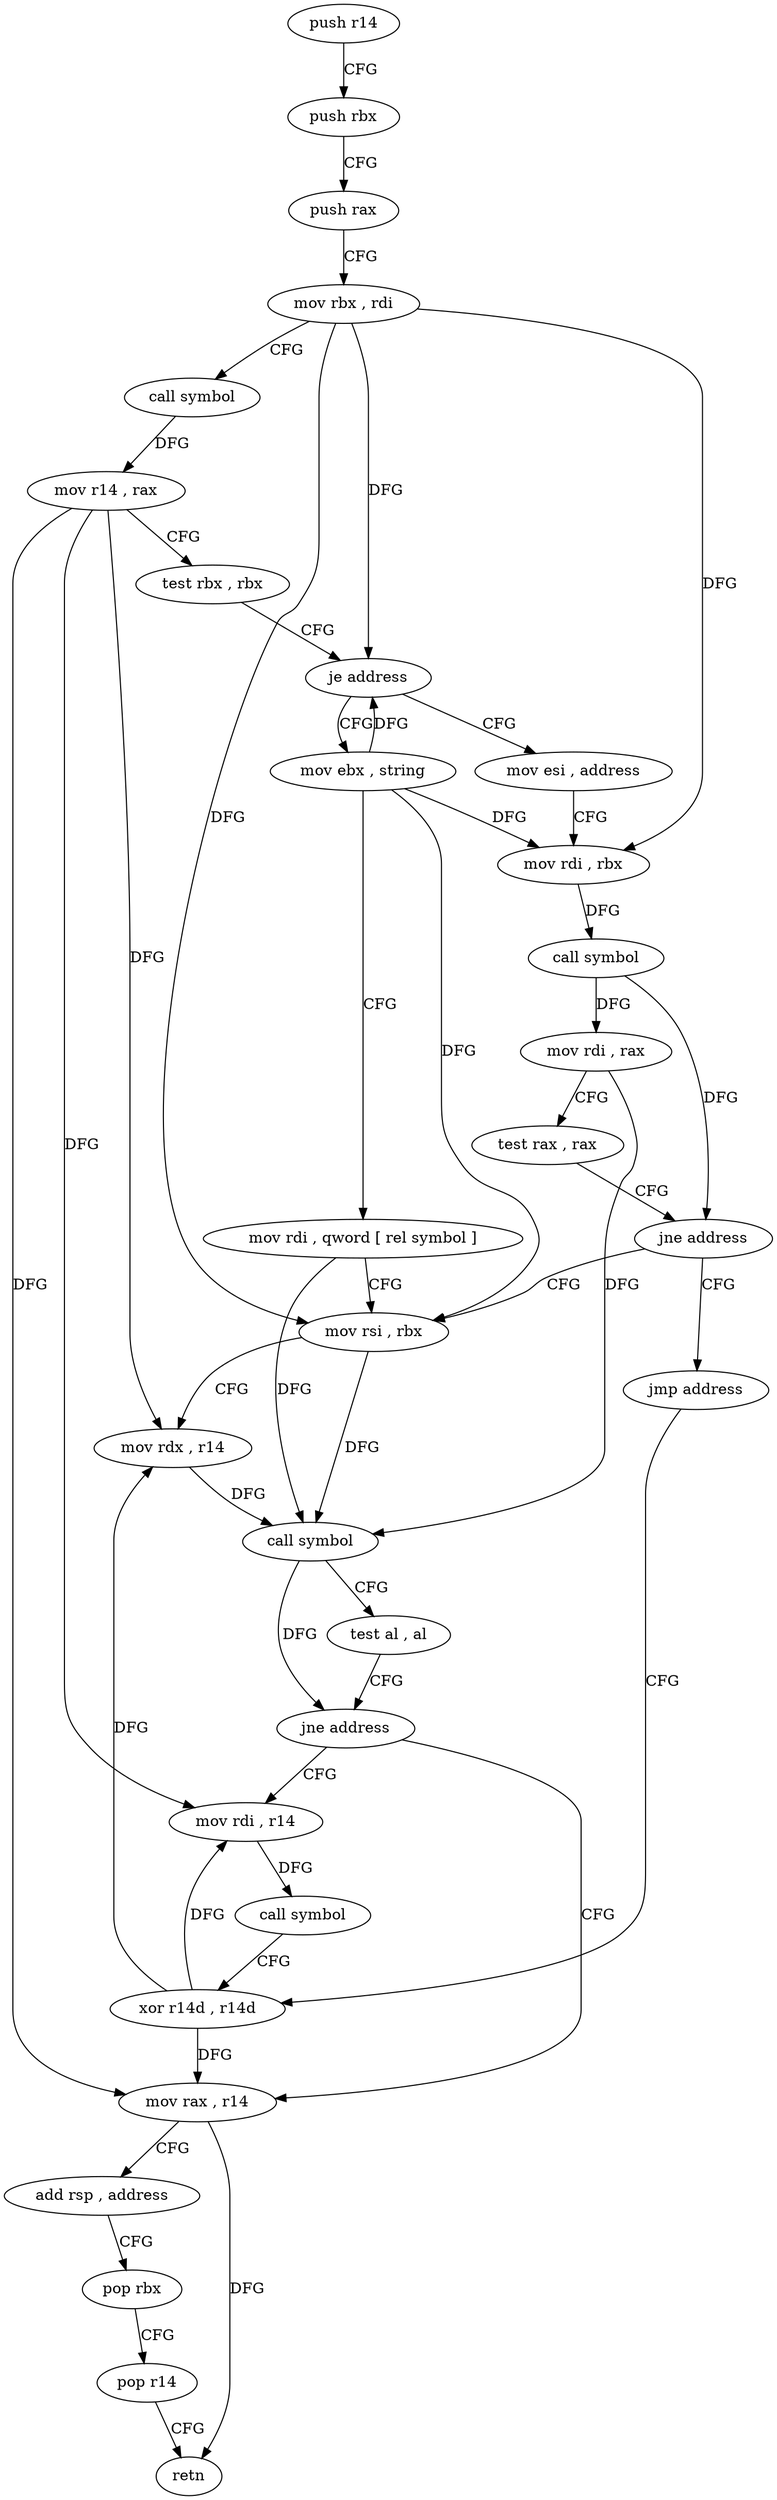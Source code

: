 digraph "func" {
"4214368" [label = "push r14" ]
"4214370" [label = "push rbx" ]
"4214371" [label = "push rax" ]
"4214372" [label = "mov rbx , rdi" ]
"4214375" [label = "call symbol" ]
"4214380" [label = "mov r14 , rax" ]
"4214383" [label = "test rbx , rbx" ]
"4214386" [label = "je address" ]
"4214411" [label = "mov ebx , string" ]
"4214388" [label = "mov esi , address" ]
"4214416" [label = "mov rdi , qword [ rel symbol ]" ]
"4214423" [label = "mov rsi , rbx" ]
"4214393" [label = "mov rdi , rbx" ]
"4214396" [label = "call symbol" ]
"4214401" [label = "mov rdi , rax" ]
"4214404" [label = "test rax , rax" ]
"4214407" [label = "jne address" ]
"4214409" [label = "jmp address" ]
"4214449" [label = "mov rax , r14" ]
"4214452" [label = "add rsp , address" ]
"4214456" [label = "pop rbx" ]
"4214457" [label = "pop r14" ]
"4214459" [label = "retn" ]
"4214438" [label = "mov rdi , r14" ]
"4214441" [label = "call symbol" ]
"4214446" [label = "xor r14d , r14d" ]
"4214426" [label = "mov rdx , r14" ]
"4214429" [label = "call symbol" ]
"4214434" [label = "test al , al" ]
"4214436" [label = "jne address" ]
"4214368" -> "4214370" [ label = "CFG" ]
"4214370" -> "4214371" [ label = "CFG" ]
"4214371" -> "4214372" [ label = "CFG" ]
"4214372" -> "4214375" [ label = "CFG" ]
"4214372" -> "4214386" [ label = "DFG" ]
"4214372" -> "4214393" [ label = "DFG" ]
"4214372" -> "4214423" [ label = "DFG" ]
"4214375" -> "4214380" [ label = "DFG" ]
"4214380" -> "4214383" [ label = "CFG" ]
"4214380" -> "4214426" [ label = "DFG" ]
"4214380" -> "4214449" [ label = "DFG" ]
"4214380" -> "4214438" [ label = "DFG" ]
"4214383" -> "4214386" [ label = "CFG" ]
"4214386" -> "4214411" [ label = "CFG" ]
"4214386" -> "4214388" [ label = "CFG" ]
"4214411" -> "4214416" [ label = "CFG" ]
"4214411" -> "4214386" [ label = "DFG" ]
"4214411" -> "4214393" [ label = "DFG" ]
"4214411" -> "4214423" [ label = "DFG" ]
"4214388" -> "4214393" [ label = "CFG" ]
"4214416" -> "4214423" [ label = "CFG" ]
"4214416" -> "4214429" [ label = "DFG" ]
"4214423" -> "4214426" [ label = "CFG" ]
"4214423" -> "4214429" [ label = "DFG" ]
"4214393" -> "4214396" [ label = "DFG" ]
"4214396" -> "4214401" [ label = "DFG" ]
"4214396" -> "4214407" [ label = "DFG" ]
"4214401" -> "4214404" [ label = "CFG" ]
"4214401" -> "4214429" [ label = "DFG" ]
"4214404" -> "4214407" [ label = "CFG" ]
"4214407" -> "4214423" [ label = "CFG" ]
"4214407" -> "4214409" [ label = "CFG" ]
"4214409" -> "4214446" [ label = "CFG" ]
"4214449" -> "4214452" [ label = "CFG" ]
"4214449" -> "4214459" [ label = "DFG" ]
"4214452" -> "4214456" [ label = "CFG" ]
"4214456" -> "4214457" [ label = "CFG" ]
"4214457" -> "4214459" [ label = "CFG" ]
"4214438" -> "4214441" [ label = "DFG" ]
"4214441" -> "4214446" [ label = "CFG" ]
"4214446" -> "4214449" [ label = "DFG" ]
"4214446" -> "4214426" [ label = "DFG" ]
"4214446" -> "4214438" [ label = "DFG" ]
"4214426" -> "4214429" [ label = "DFG" ]
"4214429" -> "4214434" [ label = "CFG" ]
"4214429" -> "4214436" [ label = "DFG" ]
"4214434" -> "4214436" [ label = "CFG" ]
"4214436" -> "4214449" [ label = "CFG" ]
"4214436" -> "4214438" [ label = "CFG" ]
}
